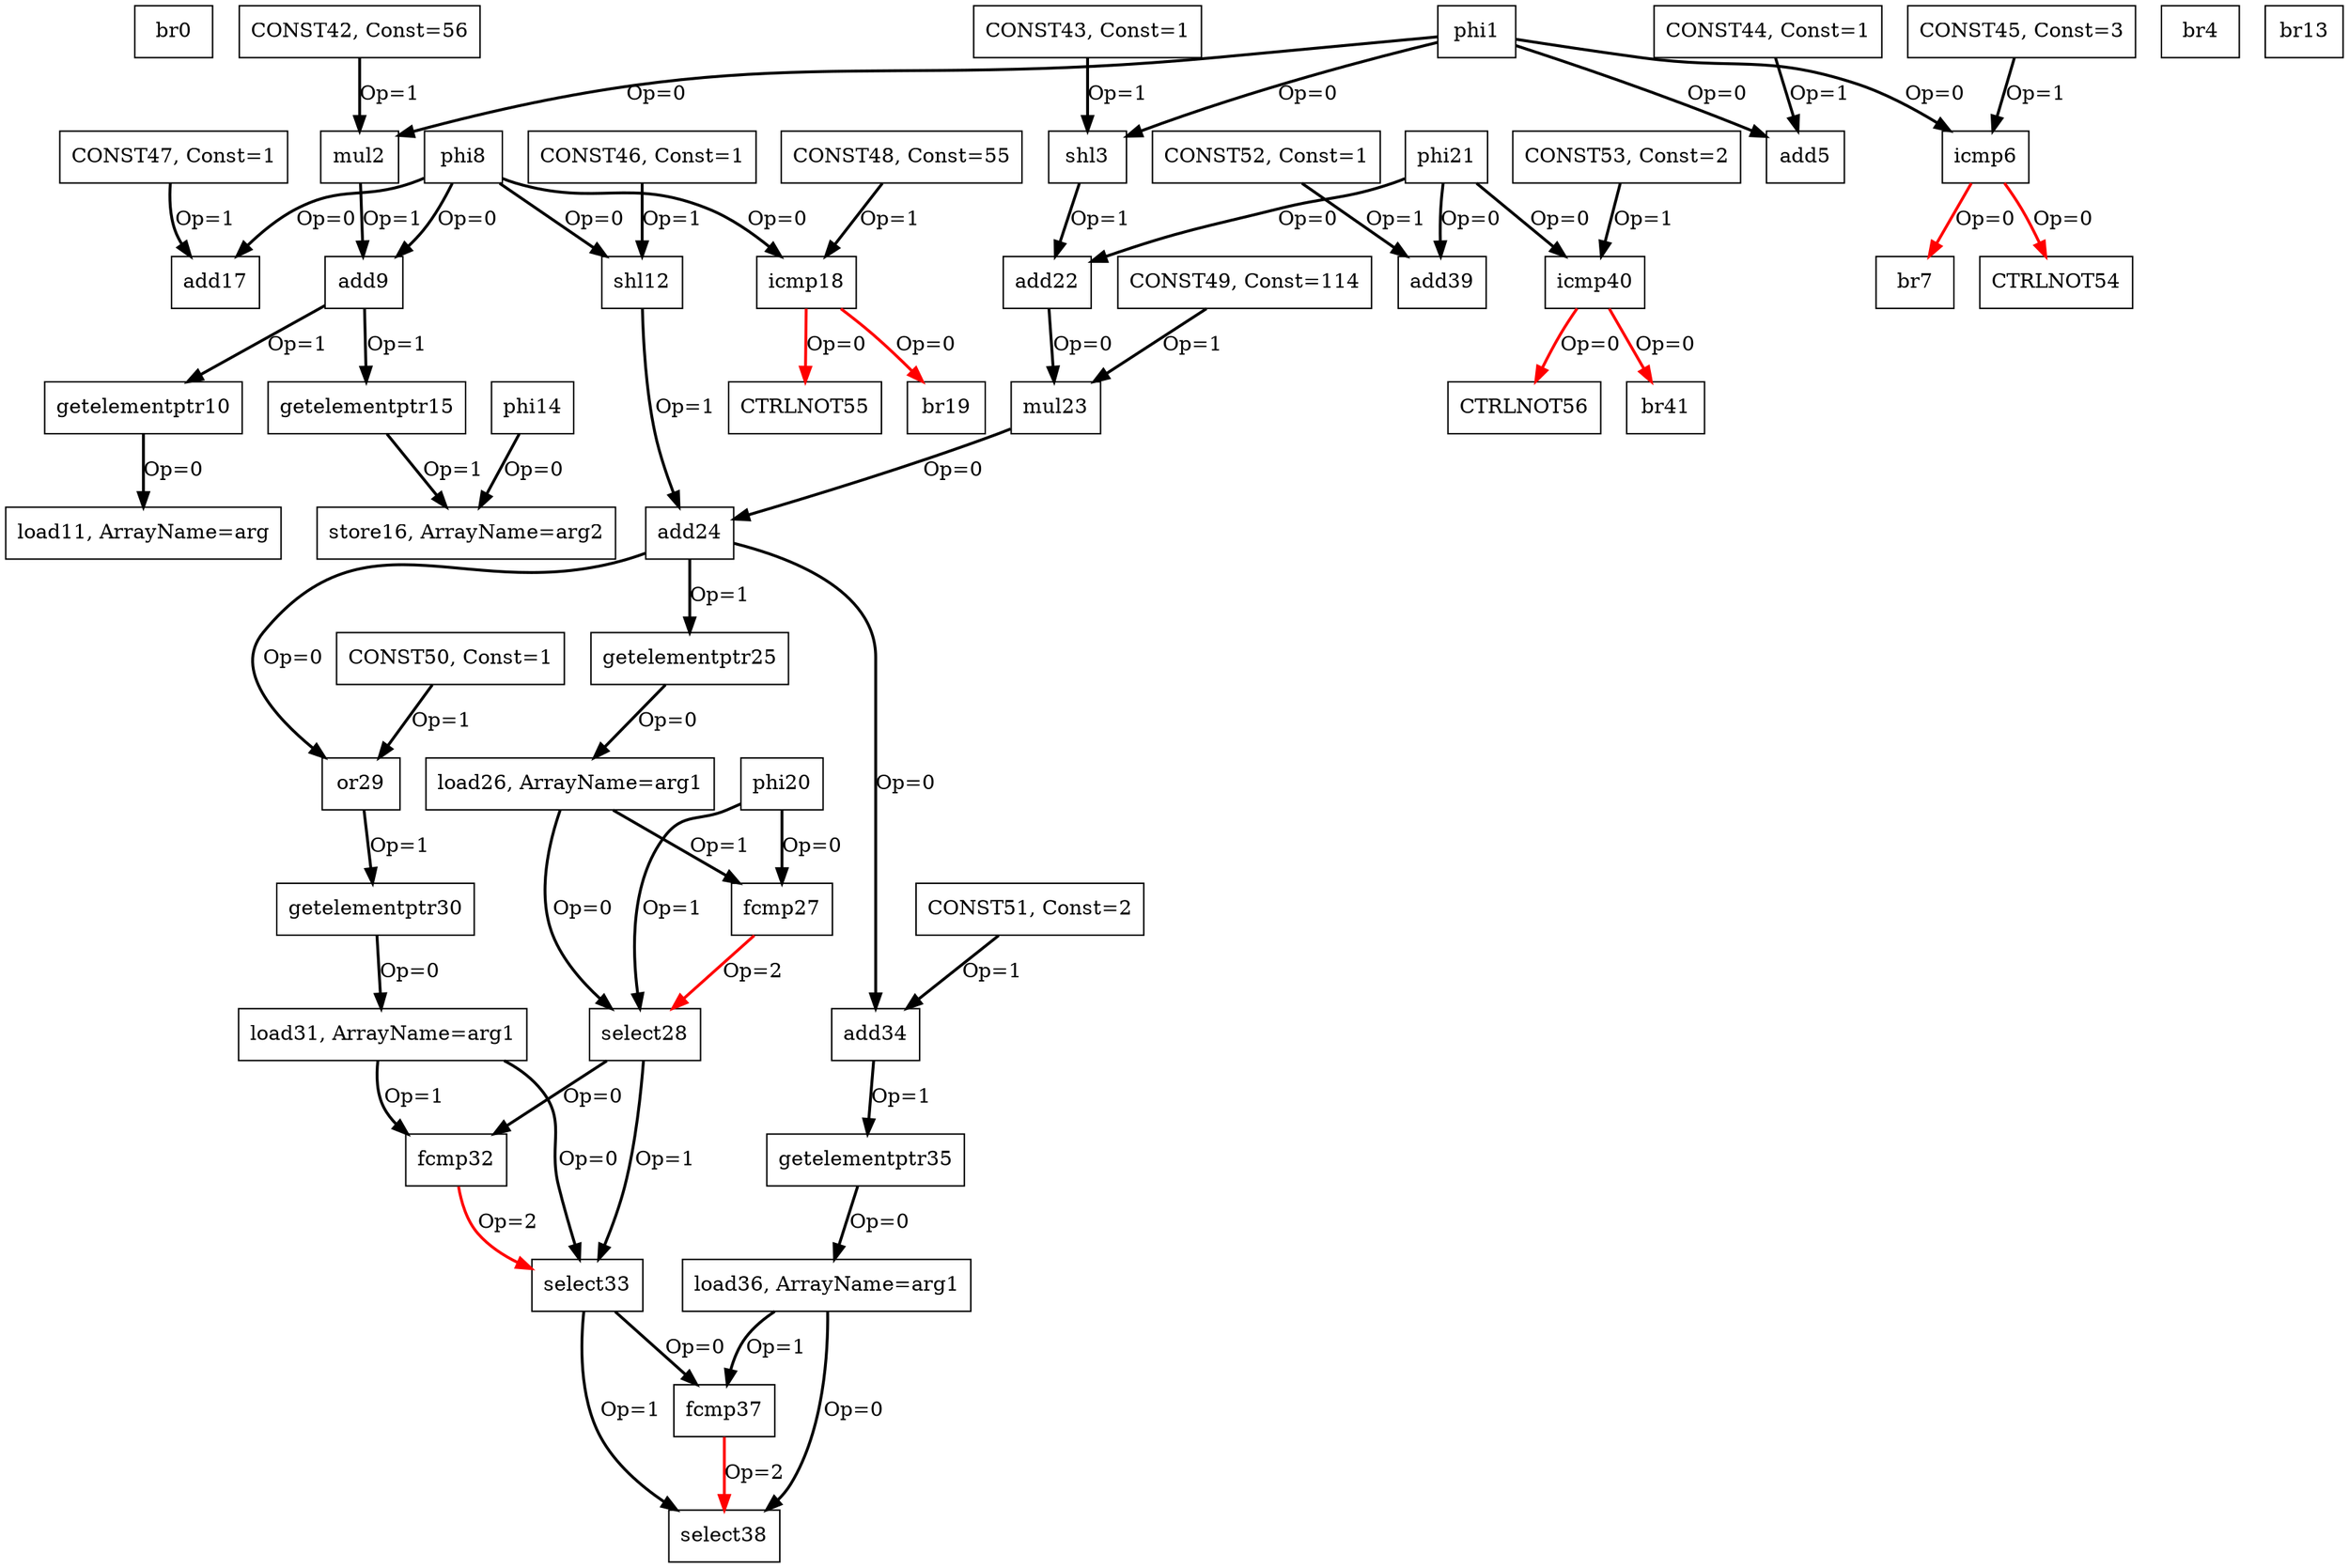 Digraph G {
br0[label = "br0", shape = box, color = black];
phi1[label = "phi1", shape = box, color = black];
mul2[label = "mul2", shape = box, color = black];
shl3[label = "shl3", shape = box, color = black];
br4[label = "br4", shape = box, color = black];
add5[label = "add5", shape = box, color = black];
icmp6[label = "icmp6", shape = box, color = black];
br7[label = "br7", shape = box, color = black];
phi8[label = "phi8", shape = box, color = black];
add9[label = "add9", shape = box, color = black];
getelementptr10[label = "getelementptr10", shape = box, color = black];
load11[label = "load11, ArrayName=arg", shape = box, color = black];
shl12[label = "shl12", shape = box, color = black];
br13[label = "br13", shape = box, color = black];
phi14[label = "phi14", shape = box, color = black];
getelementptr15[label = "getelementptr15", shape = box, color = black];
store16[label = "store16, ArrayName=arg2", shape = box, color = black];
add17[label = "add17", shape = box, color = black];
icmp18[label = "icmp18", shape = box, color = black];
br19[label = "br19", shape = box, color = black];
phi20[label = "phi20", shape = box, color = black];
phi21[label = "phi21", shape = box, color = black];
add22[label = "add22", shape = box, color = black];
mul23[label = "mul23", shape = box, color = black];
add24[label = "add24", shape = box, color = black];
getelementptr25[label = "getelementptr25", shape = box, color = black];
load26[label = "load26, ArrayName=arg1", shape = box, color = black];
fcmp27[label = "fcmp27", shape = box, color = black];
select28[label = "select28", shape = box, color = black];
or29[label = "or29", shape = box, color = black];
getelementptr30[label = "getelementptr30", shape = box, color = black];
load31[label = "load31, ArrayName=arg1", shape = box, color = black];
fcmp32[label = "fcmp32", shape = box, color = black];
select33[label = "select33", shape = box, color = black];
add34[label = "add34", shape = box, color = black];
getelementptr35[label = "getelementptr35", shape = box, color = black];
load36[label = "load36, ArrayName=arg1", shape = box, color = black];
fcmp37[label = "fcmp37", shape = box, color = black];
select38[label = "select38", shape = box, color = black];
add39[label = "add39", shape = box, color = black];
icmp40[label = "icmp40", shape = box, color = black];
br41[label = "br41", shape = box, color = black];
CONST42[label = "CONST42, Const=56", shape = box, color = black];
CONST43[label = "CONST43, Const=1", shape = box, color = black];
CONST44[label = "CONST44, Const=1", shape = box, color = black];
CONST45[label = "CONST45, Const=3", shape = box, color = black];
CONST46[label = "CONST46, Const=1", shape = box, color = black];
CONST47[label = "CONST47, Const=1", shape = box, color = black];
CONST48[label = "CONST48, Const=55", shape = box, color = black];
CONST49[label = "CONST49, Const=114", shape = box, color = black];
CONST50[label = "CONST50, Const=1", shape = box, color = black];
CONST51[label = "CONST51, Const=2", shape = box, color = black];
CONST52[label = "CONST52, Const=1", shape = box, color = black];
CONST53[label = "CONST53, Const=2", shape = box, color = black];
CTRLNOT54[label = "CTRLNOT54", shape = box, color = black];
CTRLNOT55[label = "CTRLNOT55", shape = box, color = black];
CTRLNOT56[label = "CTRLNOT56", shape = box, color = black];
phi1 -> icmp6[color = black, style = bold, label = "Op=0"];
phi1 -> add5[color = black, style = bold, label = "Op=0"];
phi1 -> shl3[color = black, style = bold, label = "Op=0"];
phi1 -> mul2[color = black, style = bold, label = "Op=0"];
CONST42 -> mul2[color = black, style = bold, label = "Op=1"];
mul2 -> add9[color = black, style = bold, label = "Op=1"];
CONST43 -> shl3[color = black, style = bold, label = "Op=1"];
shl3 -> add22[color = black, style = bold, label = "Op=1"];
CONST44 -> add5[color = black, style = bold, label = "Op=1"];
CONST45 -> icmp6[color = black, style = bold, label = "Op=1"];
icmp6 -> br7[color = red, style = bold, label = "Op=0"];
phi8 -> icmp18[color = black, style = bold, label = "Op=0"];
phi8 -> add17[color = black, style = bold, label = "Op=0"];
phi8 -> shl12[color = black, style = bold, label = "Op=0"];
phi8 -> add9[color = black, style = bold, label = "Op=0"];
add9 -> getelementptr15[color = black, style = bold, label = "Op=1"];
add9 -> getelementptr10[color = black, style = bold, label = "Op=1"];
getelementptr10 -> load11[color = black, style = bold, label = "Op=0"];
CONST46 -> shl12[color = black, style = bold, label = "Op=1"];
shl12 -> add24[color = black, style = bold, label = "Op=1"];
phi14 -> store16[color = black, style = bold, label = "Op=0"];
getelementptr15 -> store16[color = black, style = bold, label = "Op=1"];
CONST47 -> add17[color = black, style = bold, label = "Op=1"];
CONST48 -> icmp18[color = black, style = bold, label = "Op=1"];
icmp18 -> br19[color = red, style = bold, label = "Op=0"];
phi20 -> select28[color = black, style = bold, label = "Op=1"];
phi20 -> fcmp27[color = black, style = bold, label = "Op=0"];
phi21 -> icmp40[color = black, style = bold, label = "Op=0"];
phi21 -> add39[color = black, style = bold, label = "Op=0"];
phi21 -> add22[color = black, style = bold, label = "Op=0"];
add22 -> mul23[color = black, style = bold, label = "Op=0"];
CONST49 -> mul23[color = black, style = bold, label = "Op=1"];
mul23 -> add24[color = black, style = bold, label = "Op=0"];
add24 -> add34[color = black, style = bold, label = "Op=0"];
add24 -> or29[color = black, style = bold, label = "Op=0"];
add24 -> getelementptr25[color = black, style = bold, label = "Op=1"];
getelementptr25 -> load26[color = black, style = bold, label = "Op=0"];
load26 -> select28[color = black, style = bold, label = "Op=0"];
load26 -> fcmp27[color = black, style = bold, label = "Op=1"];
fcmp27 -> select28[color = red, style = bold, label = "Op=2"];
select28 -> select33[color = black, style = bold, label = "Op=1"];
select28 -> fcmp32[color = black, style = bold, label = "Op=0"];
CONST50 -> or29[color = black, style = bold, label = "Op=1"];
or29 -> getelementptr30[color = black, style = bold, label = "Op=1"];
getelementptr30 -> load31[color = black, style = bold, label = "Op=0"];
load31 -> select33[color = black, style = bold, label = "Op=0"];
load31 -> fcmp32[color = black, style = bold, label = "Op=1"];
fcmp32 -> select33[color = red, style = bold, label = "Op=2"];
select33 -> select38[color = black, style = bold, label = "Op=1"];
select33 -> fcmp37[color = black, style = bold, label = "Op=0"];
CONST51 -> add34[color = black, style = bold, label = "Op=1"];
add34 -> getelementptr35[color = black, style = bold, label = "Op=1"];
getelementptr35 -> load36[color = black, style = bold, label = "Op=0"];
load36 -> select38[color = black, style = bold, label = "Op=0"];
load36 -> fcmp37[color = black, style = bold, label = "Op=1"];
fcmp37 -> select38[color = red, style = bold, label = "Op=2"];
CONST52 -> add39[color = black, style = bold, label = "Op=1"];
CONST53 -> icmp40[color = black, style = bold, label = "Op=1"];
icmp40 -> br41[color = red, style = bold, label = "Op=0"];
icmp6 -> CTRLNOT54[color = red, style = bold, label = "Op=0"];
icmp18 -> CTRLNOT55[color = red, style = bold, label = "Op=0"];
icmp40 -> CTRLNOT56[color = red, style = bold, label = "Op=0"];
}
